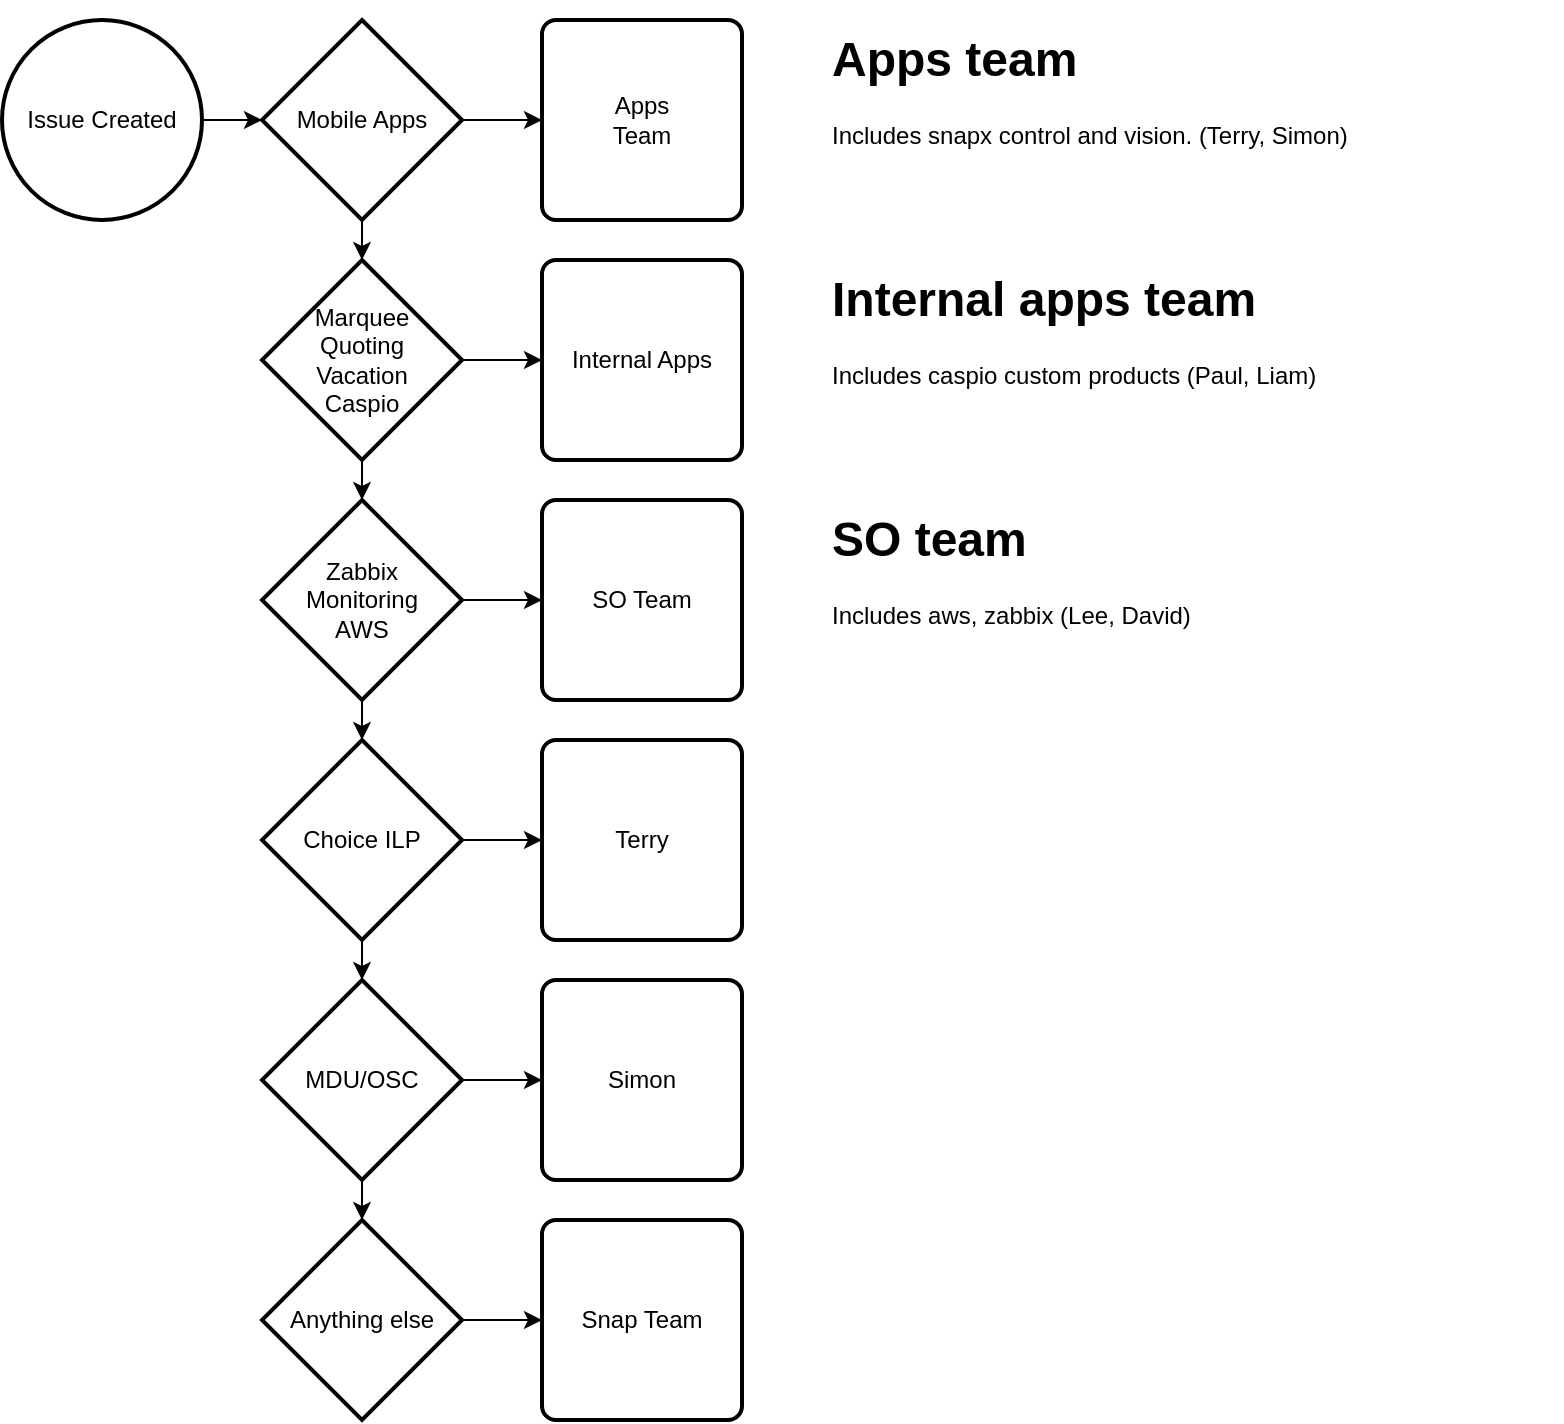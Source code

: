 <mxfile version="22.1.16" type="github">
  <diagram name="Page-1" id="0mfOncsozbHG4jfgCFd6">
    <mxGraphModel dx="1432" dy="736" grid="1" gridSize="10" guides="1" tooltips="1" connect="1" arrows="1" fold="1" page="1" pageScale="1" pageWidth="827" pageHeight="1169" math="0" shadow="0">
      <root>
        <mxCell id="0" />
        <mxCell id="1" parent="0" />
        <mxCell id="x9slMFjHhgCo1RBjHVp2-5" style="edgeStyle=orthogonalEdgeStyle;rounded=0;orthogonalLoop=1;jettySize=auto;html=1;" parent="1" source="x9slMFjHhgCo1RBjHVp2-1" target="x9slMFjHhgCo1RBjHVp2-2" edge="1">
          <mxGeometry relative="1" as="geometry" />
        </mxCell>
        <mxCell id="x9slMFjHhgCo1RBjHVp2-1" value="Issue Created" style="strokeWidth=2;html=1;shape=mxgraph.flowchart.start_2;whiteSpace=wrap;" parent="1" vertex="1">
          <mxGeometry x="20" y="30" width="100" height="100" as="geometry" />
        </mxCell>
        <mxCell id="x9slMFjHhgCo1RBjHVp2-4" style="edgeStyle=orthogonalEdgeStyle;rounded=0;orthogonalLoop=1;jettySize=auto;html=1;" parent="1" source="x9slMFjHhgCo1RBjHVp2-2" target="x9slMFjHhgCo1RBjHVp2-3" edge="1">
          <mxGeometry relative="1" as="geometry" />
        </mxCell>
        <mxCell id="x9slMFjHhgCo1RBjHVp2-7" value="" style="edgeStyle=orthogonalEdgeStyle;rounded=0;orthogonalLoop=1;jettySize=auto;html=1;" parent="1" source="x9slMFjHhgCo1RBjHVp2-2" target="x9slMFjHhgCo1RBjHVp2-6" edge="1">
          <mxGeometry relative="1" as="geometry" />
        </mxCell>
        <mxCell id="x9slMFjHhgCo1RBjHVp2-2" value="Mobile Apps" style="strokeWidth=2;html=1;shape=mxgraph.flowchart.decision;whiteSpace=wrap;" parent="1" vertex="1">
          <mxGeometry x="150" y="30" width="100" height="100" as="geometry" />
        </mxCell>
        <mxCell id="x9slMFjHhgCo1RBjHVp2-3" value="Apps&lt;br&gt;Team" style="rounded=1;whiteSpace=wrap;html=1;absoluteArcSize=1;arcSize=14;strokeWidth=2;" parent="1" vertex="1">
          <mxGeometry x="290" y="30" width="100" height="100" as="geometry" />
        </mxCell>
        <mxCell id="x9slMFjHhgCo1RBjHVp2-9" style="edgeStyle=orthogonalEdgeStyle;rounded=0;orthogonalLoop=1;jettySize=auto;html=1;entryX=0;entryY=0.5;entryDx=0;entryDy=0;" parent="1" source="x9slMFjHhgCo1RBjHVp2-6" target="x9slMFjHhgCo1RBjHVp2-8" edge="1">
          <mxGeometry relative="1" as="geometry" />
        </mxCell>
        <mxCell id="x9slMFjHhgCo1RBjHVp2-11" value="" style="edgeStyle=orthogonalEdgeStyle;rounded=0;orthogonalLoop=1;jettySize=auto;html=1;" parent="1" source="x9slMFjHhgCo1RBjHVp2-6" target="x9slMFjHhgCo1RBjHVp2-10" edge="1">
          <mxGeometry relative="1" as="geometry" />
        </mxCell>
        <mxCell id="x9slMFjHhgCo1RBjHVp2-6" value="Marquee&lt;br&gt;Quoting&lt;br&gt;Vacation&lt;br&gt;Caspio" style="strokeWidth=2;html=1;shape=mxgraph.flowchart.decision;whiteSpace=wrap;" parent="1" vertex="1">
          <mxGeometry x="150" y="150" width="100" height="100" as="geometry" />
        </mxCell>
        <mxCell id="x9slMFjHhgCo1RBjHVp2-8" value="Internal Apps" style="rounded=1;whiteSpace=wrap;html=1;absoluteArcSize=1;arcSize=14;strokeWidth=2;" parent="1" vertex="1">
          <mxGeometry x="290" y="150" width="100" height="100" as="geometry" />
        </mxCell>
        <mxCell id="x9slMFjHhgCo1RBjHVp2-13" style="edgeStyle=orthogonalEdgeStyle;rounded=0;orthogonalLoop=1;jettySize=auto;html=1;" parent="1" source="x9slMFjHhgCo1RBjHVp2-10" target="x9slMFjHhgCo1RBjHVp2-12" edge="1">
          <mxGeometry relative="1" as="geometry" />
        </mxCell>
        <mxCell id="x9slMFjHhgCo1RBjHVp2-15" value="" style="edgeStyle=orthogonalEdgeStyle;rounded=0;orthogonalLoop=1;jettySize=auto;html=1;" parent="1" source="x9slMFjHhgCo1RBjHVp2-10" target="x9slMFjHhgCo1RBjHVp2-14" edge="1">
          <mxGeometry relative="1" as="geometry" />
        </mxCell>
        <mxCell id="x9slMFjHhgCo1RBjHVp2-10" value="Zabbix&lt;br&gt;Monitoring&lt;br&gt;AWS" style="strokeWidth=2;html=1;shape=mxgraph.flowchart.decision;whiteSpace=wrap;" parent="1" vertex="1">
          <mxGeometry x="150" y="270" width="100" height="100" as="geometry" />
        </mxCell>
        <mxCell id="x9slMFjHhgCo1RBjHVp2-12" value="SO Team" style="rounded=1;whiteSpace=wrap;html=1;absoluteArcSize=1;arcSize=14;strokeWidth=2;" parent="1" vertex="1">
          <mxGeometry x="290" y="270" width="100" height="100" as="geometry" />
        </mxCell>
        <mxCell id="x9slMFjHhgCo1RBjHVp2-17" style="edgeStyle=orthogonalEdgeStyle;rounded=0;orthogonalLoop=1;jettySize=auto;html=1;entryX=0;entryY=0.5;entryDx=0;entryDy=0;" parent="1" source="x9slMFjHhgCo1RBjHVp2-14" target="x9slMFjHhgCo1RBjHVp2-16" edge="1">
          <mxGeometry relative="1" as="geometry" />
        </mxCell>
        <mxCell id="x9slMFjHhgCo1RBjHVp2-21" value="" style="edgeStyle=orthogonalEdgeStyle;rounded=0;orthogonalLoop=1;jettySize=auto;html=1;" parent="1" source="x9slMFjHhgCo1RBjHVp2-14" target="x9slMFjHhgCo1RBjHVp2-20" edge="1">
          <mxGeometry relative="1" as="geometry" />
        </mxCell>
        <mxCell id="x9slMFjHhgCo1RBjHVp2-14" value="Choice ILP" style="strokeWidth=2;html=1;shape=mxgraph.flowchart.decision;whiteSpace=wrap;" parent="1" vertex="1">
          <mxGeometry x="150" y="390" width="100" height="100" as="geometry" />
        </mxCell>
        <mxCell id="x9slMFjHhgCo1RBjHVp2-16" value="Terry" style="rounded=1;whiteSpace=wrap;html=1;absoluteArcSize=1;arcSize=14;strokeWidth=2;" parent="1" vertex="1">
          <mxGeometry x="290" y="390" width="100" height="100" as="geometry" />
        </mxCell>
        <mxCell id="x9slMFjHhgCo1RBjHVp2-19" value="&lt;h1&gt;Apps team&lt;/h1&gt;&lt;p&gt;Includes snapx control and vision. (Terry, Simon)&lt;/p&gt;" style="text;html=1;strokeColor=none;fillColor=none;spacing=5;spacingTop=-20;whiteSpace=wrap;overflow=hidden;rounded=0;" parent="1" vertex="1">
          <mxGeometry x="430" y="30" width="370" height="80" as="geometry" />
        </mxCell>
        <mxCell id="x9slMFjHhgCo1RBjHVp2-23" value="" style="edgeStyle=orthogonalEdgeStyle;rounded=0;orthogonalLoop=1;jettySize=auto;html=1;" parent="1" source="x9slMFjHhgCo1RBjHVp2-20" target="x9slMFjHhgCo1RBjHVp2-22" edge="1">
          <mxGeometry relative="1" as="geometry" />
        </mxCell>
        <mxCell id="x9slMFjHhgCo1RBjHVp2-31" value="" style="edgeStyle=orthogonalEdgeStyle;rounded=0;orthogonalLoop=1;jettySize=auto;html=1;" parent="1" source="x9slMFjHhgCo1RBjHVp2-20" target="x9slMFjHhgCo1RBjHVp2-30" edge="1">
          <mxGeometry relative="1" as="geometry" />
        </mxCell>
        <mxCell id="x9slMFjHhgCo1RBjHVp2-20" value="MDU/OSC" style="strokeWidth=2;html=1;shape=mxgraph.flowchart.decision;whiteSpace=wrap;" parent="1" vertex="1">
          <mxGeometry x="150" y="510" width="100" height="100" as="geometry" />
        </mxCell>
        <mxCell id="x9slMFjHhgCo1RBjHVp2-22" value="Simon" style="rounded=1;whiteSpace=wrap;html=1;absoluteArcSize=1;arcSize=14;strokeWidth=2;" parent="1" vertex="1">
          <mxGeometry x="290" y="510" width="100" height="100" as="geometry" />
        </mxCell>
        <mxCell id="x9slMFjHhgCo1RBjHVp2-24" value="&lt;h1&gt;Internal apps team&lt;/h1&gt;&lt;p&gt;Includes caspio custom products (Paul, Liam)&lt;/p&gt;" style="text;html=1;strokeColor=none;fillColor=none;spacing=5;spacingTop=-20;whiteSpace=wrap;overflow=hidden;rounded=0;" parent="1" vertex="1">
          <mxGeometry x="430" y="150" width="370" height="80" as="geometry" />
        </mxCell>
        <mxCell id="x9slMFjHhgCo1RBjHVp2-25" value="&lt;h1&gt;SO team&lt;/h1&gt;&lt;p&gt;Includes aws, zabbix (Lee, David)&lt;/p&gt;" style="text;html=1;strokeColor=none;fillColor=none;spacing=5;spacingTop=-20;whiteSpace=wrap;overflow=hidden;rounded=0;" parent="1" vertex="1">
          <mxGeometry x="430" y="270" width="370" height="80" as="geometry" />
        </mxCell>
        <mxCell id="x9slMFjHhgCo1RBjHVp2-33" value="" style="edgeStyle=orthogonalEdgeStyle;rounded=0;orthogonalLoop=1;jettySize=auto;html=1;" parent="1" source="x9slMFjHhgCo1RBjHVp2-30" target="x9slMFjHhgCo1RBjHVp2-32" edge="1">
          <mxGeometry relative="1" as="geometry" />
        </mxCell>
        <mxCell id="x9slMFjHhgCo1RBjHVp2-30" value="Anything else" style="strokeWidth=2;html=1;shape=mxgraph.flowchart.decision;whiteSpace=wrap;" parent="1" vertex="1">
          <mxGeometry x="150" y="630" width="100" height="100" as="geometry" />
        </mxCell>
        <mxCell id="x9slMFjHhgCo1RBjHVp2-32" value="Snap Team" style="rounded=1;whiteSpace=wrap;html=1;absoluteArcSize=1;arcSize=14;strokeWidth=2;" parent="1" vertex="1">
          <mxGeometry x="290" y="630" width="100" height="100" as="geometry" />
        </mxCell>
      </root>
    </mxGraphModel>
  </diagram>
</mxfile>
